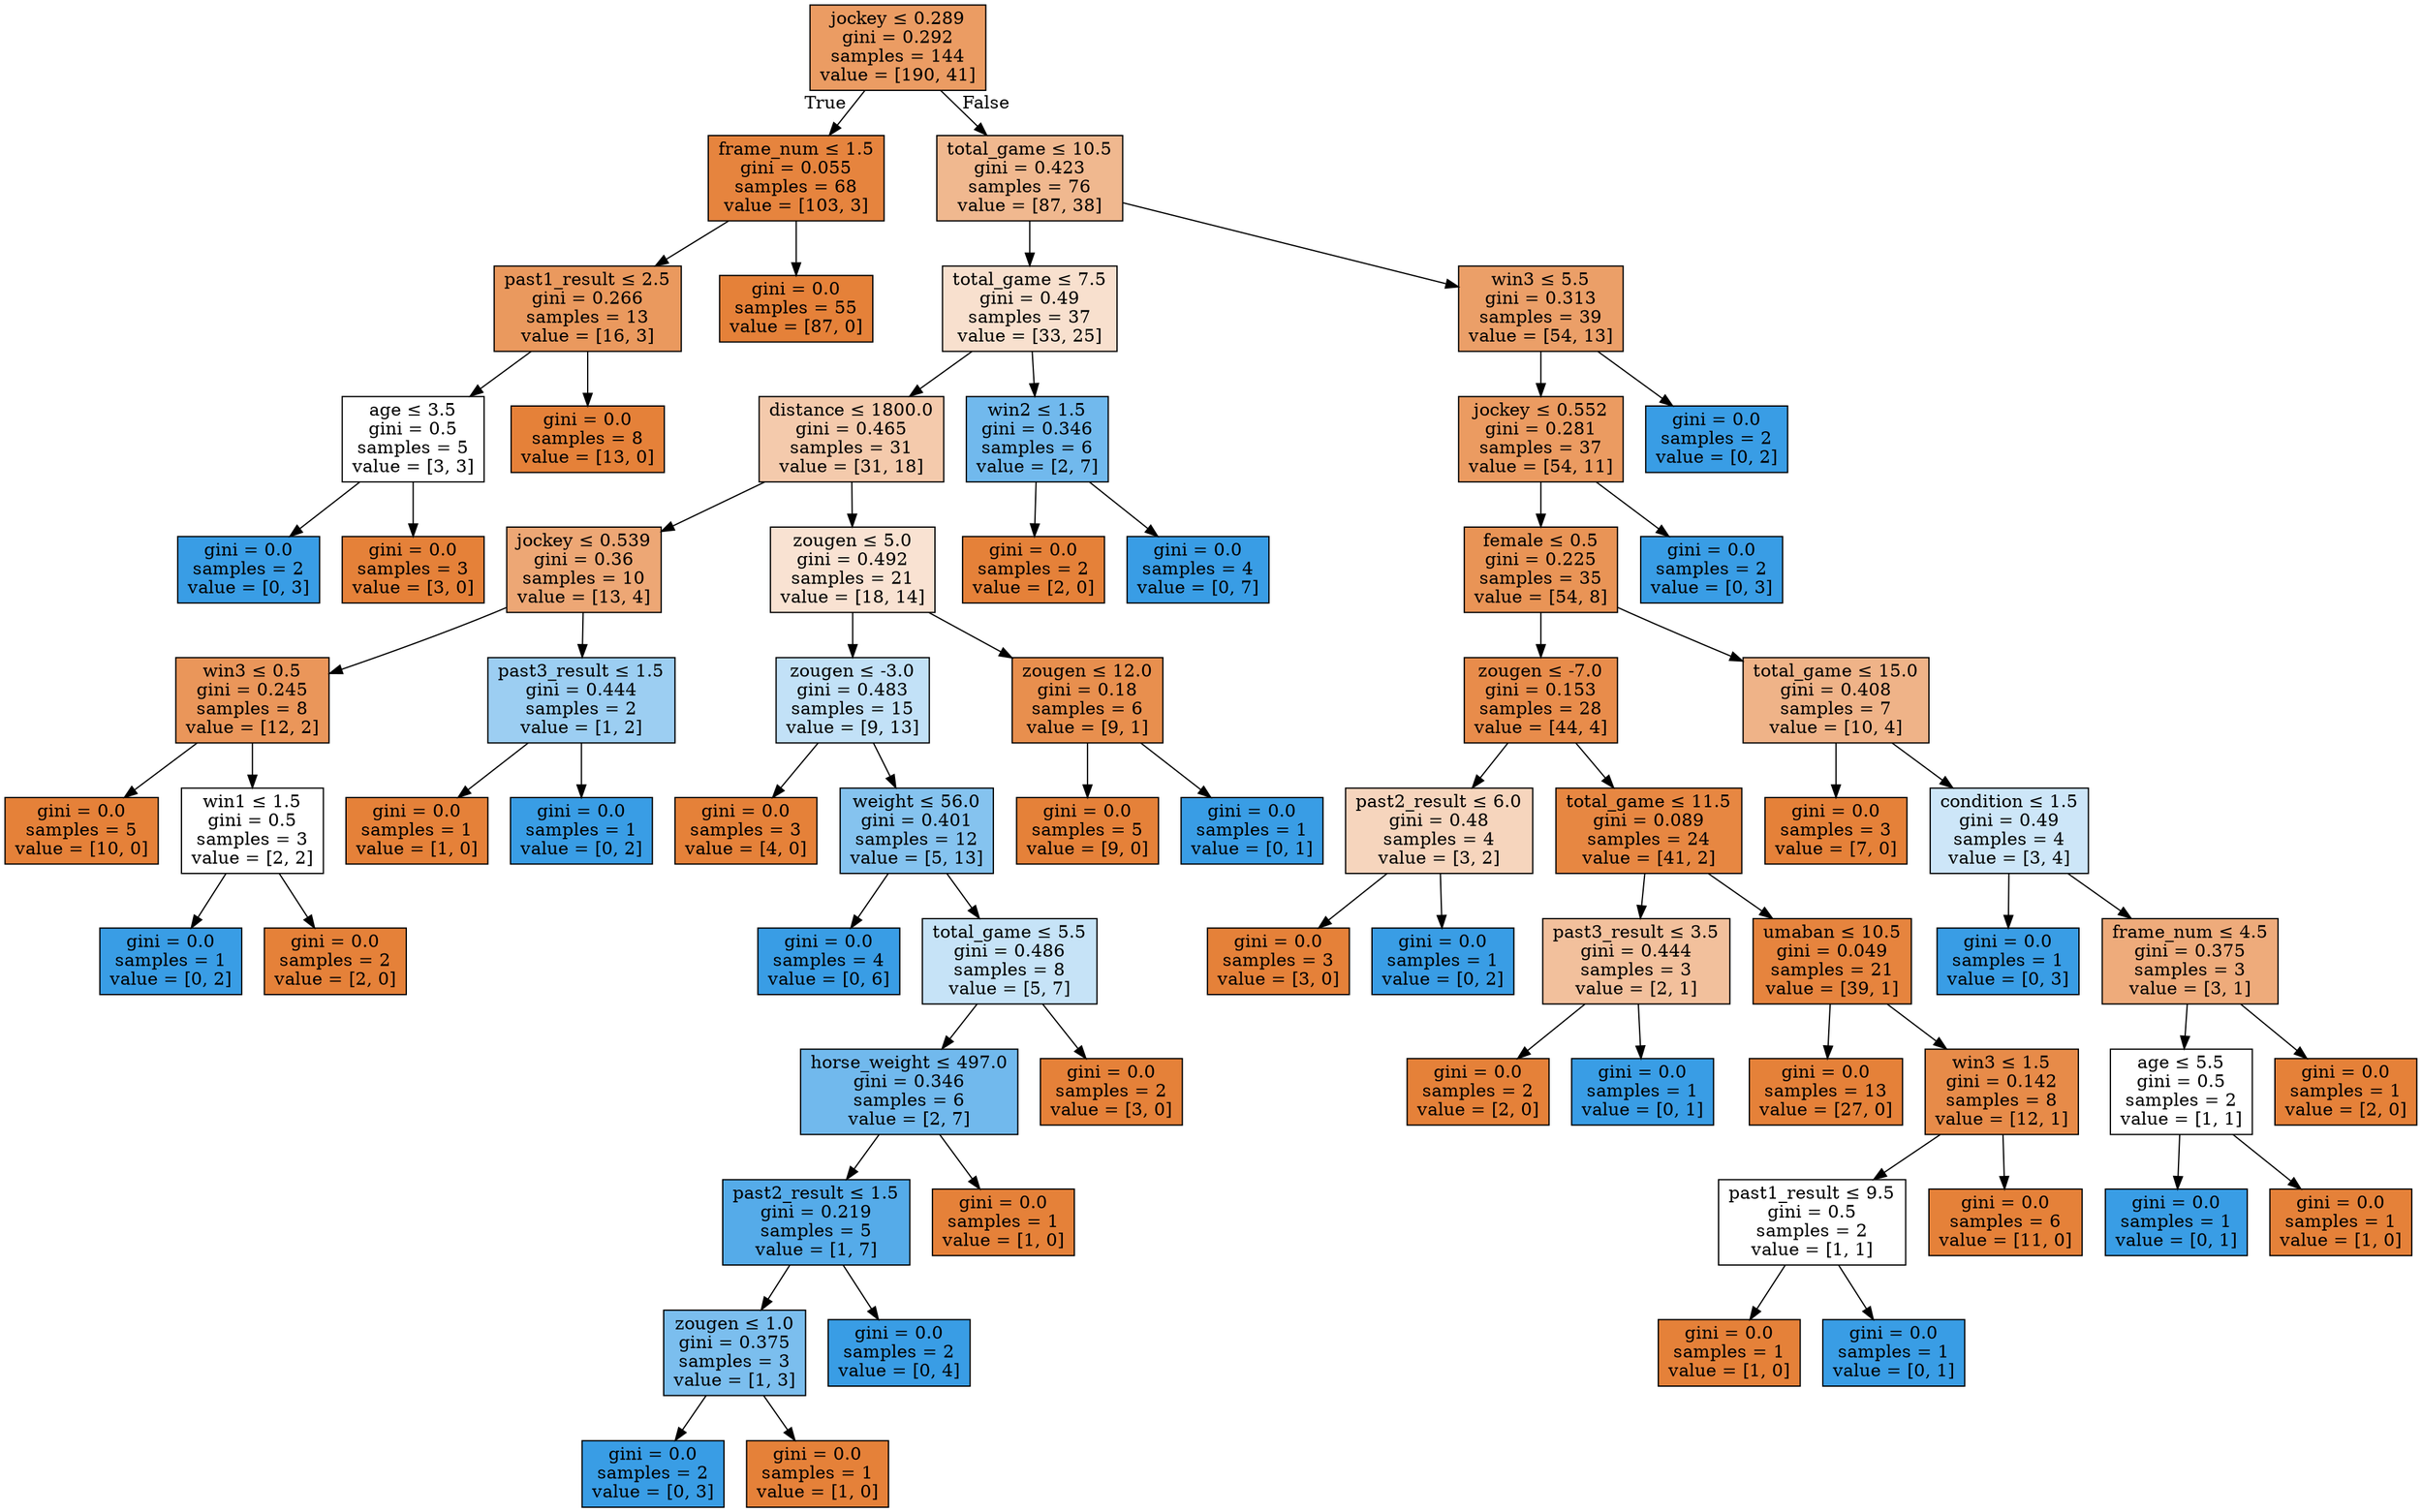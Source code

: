 digraph Tree {
node [shape=box, style="filled", color="black"] ;
0 [label=<jockey &le; 0.289<br/>gini = 0.292<br/>samples = 144<br/>value = [190, 41]>, fillcolor="#e58139c8"] ;
1 [label=<frame_num &le; 1.5<br/>gini = 0.055<br/>samples = 68<br/>value = [103, 3]>, fillcolor="#e58139f8"] ;
0 -> 1 [labeldistance=2.5, labelangle=45, headlabel="True"] ;
2 [label=<past1_result &le; 2.5<br/>gini = 0.266<br/>samples = 13<br/>value = [16, 3]>, fillcolor="#e58139cf"] ;
1 -> 2 ;
3 [label=<age &le; 3.5<br/>gini = 0.5<br/>samples = 5<br/>value = [3, 3]>, fillcolor="#e5813900"] ;
2 -> 3 ;
4 [label=<gini = 0.0<br/>samples = 2<br/>value = [0, 3]>, fillcolor="#399de5ff"] ;
3 -> 4 ;
5 [label=<gini = 0.0<br/>samples = 3<br/>value = [3, 0]>, fillcolor="#e58139ff"] ;
3 -> 5 ;
6 [label=<gini = 0.0<br/>samples = 8<br/>value = [13, 0]>, fillcolor="#e58139ff"] ;
2 -> 6 ;
7 [label=<gini = 0.0<br/>samples = 55<br/>value = [87, 0]>, fillcolor="#e58139ff"] ;
1 -> 7 ;
8 [label=<total_game &le; 10.5<br/>gini = 0.423<br/>samples = 76<br/>value = [87, 38]>, fillcolor="#e5813990"] ;
0 -> 8 [labeldistance=2.5, labelangle=-45, headlabel="False"] ;
9 [label=<total_game &le; 7.5<br/>gini = 0.49<br/>samples = 37<br/>value = [33, 25]>, fillcolor="#e581393e"] ;
8 -> 9 ;
10 [label=<distance &le; 1800.0<br/>gini = 0.465<br/>samples = 31<br/>value = [31, 18]>, fillcolor="#e581396b"] ;
9 -> 10 ;
11 [label=<jockey &le; 0.539<br/>gini = 0.36<br/>samples = 10<br/>value = [13, 4]>, fillcolor="#e58139b1"] ;
10 -> 11 ;
12 [label=<win3 &le; 0.5<br/>gini = 0.245<br/>samples = 8<br/>value = [12, 2]>, fillcolor="#e58139d4"] ;
11 -> 12 ;
13 [label=<gini = 0.0<br/>samples = 5<br/>value = [10, 0]>, fillcolor="#e58139ff"] ;
12 -> 13 ;
14 [label=<win1 &le; 1.5<br/>gini = 0.5<br/>samples = 3<br/>value = [2, 2]>, fillcolor="#e5813900"] ;
12 -> 14 ;
15 [label=<gini = 0.0<br/>samples = 1<br/>value = [0, 2]>, fillcolor="#399de5ff"] ;
14 -> 15 ;
16 [label=<gini = 0.0<br/>samples = 2<br/>value = [2, 0]>, fillcolor="#e58139ff"] ;
14 -> 16 ;
17 [label=<past3_result &le; 1.5<br/>gini = 0.444<br/>samples = 2<br/>value = [1, 2]>, fillcolor="#399de57f"] ;
11 -> 17 ;
18 [label=<gini = 0.0<br/>samples = 1<br/>value = [1, 0]>, fillcolor="#e58139ff"] ;
17 -> 18 ;
19 [label=<gini = 0.0<br/>samples = 1<br/>value = [0, 2]>, fillcolor="#399de5ff"] ;
17 -> 19 ;
20 [label=<zougen &le; 5.0<br/>gini = 0.492<br/>samples = 21<br/>value = [18, 14]>, fillcolor="#e5813939"] ;
10 -> 20 ;
21 [label=<zougen &le; -3.0<br/>gini = 0.483<br/>samples = 15<br/>value = [9, 13]>, fillcolor="#399de54e"] ;
20 -> 21 ;
22 [label=<gini = 0.0<br/>samples = 3<br/>value = [4, 0]>, fillcolor="#e58139ff"] ;
21 -> 22 ;
23 [label=<weight &le; 56.0<br/>gini = 0.401<br/>samples = 12<br/>value = [5, 13]>, fillcolor="#399de59d"] ;
21 -> 23 ;
24 [label=<gini = 0.0<br/>samples = 4<br/>value = [0, 6]>, fillcolor="#399de5ff"] ;
23 -> 24 ;
25 [label=<total_game &le; 5.5<br/>gini = 0.486<br/>samples = 8<br/>value = [5, 7]>, fillcolor="#399de549"] ;
23 -> 25 ;
26 [label=<horse_weight &le; 497.0<br/>gini = 0.346<br/>samples = 6<br/>value = [2, 7]>, fillcolor="#399de5b6"] ;
25 -> 26 ;
27 [label=<past2_result &le; 1.5<br/>gini = 0.219<br/>samples = 5<br/>value = [1, 7]>, fillcolor="#399de5db"] ;
26 -> 27 ;
28 [label=<zougen &le; 1.0<br/>gini = 0.375<br/>samples = 3<br/>value = [1, 3]>, fillcolor="#399de5aa"] ;
27 -> 28 ;
29 [label=<gini = 0.0<br/>samples = 2<br/>value = [0, 3]>, fillcolor="#399de5ff"] ;
28 -> 29 ;
30 [label=<gini = 0.0<br/>samples = 1<br/>value = [1, 0]>, fillcolor="#e58139ff"] ;
28 -> 30 ;
31 [label=<gini = 0.0<br/>samples = 2<br/>value = [0, 4]>, fillcolor="#399de5ff"] ;
27 -> 31 ;
32 [label=<gini = 0.0<br/>samples = 1<br/>value = [1, 0]>, fillcolor="#e58139ff"] ;
26 -> 32 ;
33 [label=<gini = 0.0<br/>samples = 2<br/>value = [3, 0]>, fillcolor="#e58139ff"] ;
25 -> 33 ;
34 [label=<zougen &le; 12.0<br/>gini = 0.18<br/>samples = 6<br/>value = [9, 1]>, fillcolor="#e58139e3"] ;
20 -> 34 ;
35 [label=<gini = 0.0<br/>samples = 5<br/>value = [9, 0]>, fillcolor="#e58139ff"] ;
34 -> 35 ;
36 [label=<gini = 0.0<br/>samples = 1<br/>value = [0, 1]>, fillcolor="#399de5ff"] ;
34 -> 36 ;
37 [label=<win2 &le; 1.5<br/>gini = 0.346<br/>samples = 6<br/>value = [2, 7]>, fillcolor="#399de5b6"] ;
9 -> 37 ;
38 [label=<gini = 0.0<br/>samples = 2<br/>value = [2, 0]>, fillcolor="#e58139ff"] ;
37 -> 38 ;
39 [label=<gini = 0.0<br/>samples = 4<br/>value = [0, 7]>, fillcolor="#399de5ff"] ;
37 -> 39 ;
40 [label=<win3 &le; 5.5<br/>gini = 0.313<br/>samples = 39<br/>value = [54, 13]>, fillcolor="#e58139c2"] ;
8 -> 40 ;
41 [label=<jockey &le; 0.552<br/>gini = 0.281<br/>samples = 37<br/>value = [54, 11]>, fillcolor="#e58139cb"] ;
40 -> 41 ;
42 [label=<female &le; 0.5<br/>gini = 0.225<br/>samples = 35<br/>value = [54, 8]>, fillcolor="#e58139d9"] ;
41 -> 42 ;
43 [label=<zougen &le; -7.0<br/>gini = 0.153<br/>samples = 28<br/>value = [44, 4]>, fillcolor="#e58139e8"] ;
42 -> 43 ;
44 [label=<past2_result &le; 6.0<br/>gini = 0.48<br/>samples = 4<br/>value = [3, 2]>, fillcolor="#e5813955"] ;
43 -> 44 ;
45 [label=<gini = 0.0<br/>samples = 3<br/>value = [3, 0]>, fillcolor="#e58139ff"] ;
44 -> 45 ;
46 [label=<gini = 0.0<br/>samples = 1<br/>value = [0, 2]>, fillcolor="#399de5ff"] ;
44 -> 46 ;
47 [label=<total_game &le; 11.5<br/>gini = 0.089<br/>samples = 24<br/>value = [41, 2]>, fillcolor="#e58139f3"] ;
43 -> 47 ;
48 [label=<past3_result &le; 3.5<br/>gini = 0.444<br/>samples = 3<br/>value = [2, 1]>, fillcolor="#e581397f"] ;
47 -> 48 ;
49 [label=<gini = 0.0<br/>samples = 2<br/>value = [2, 0]>, fillcolor="#e58139ff"] ;
48 -> 49 ;
50 [label=<gini = 0.0<br/>samples = 1<br/>value = [0, 1]>, fillcolor="#399de5ff"] ;
48 -> 50 ;
51 [label=<umaban &le; 10.5<br/>gini = 0.049<br/>samples = 21<br/>value = [39, 1]>, fillcolor="#e58139f8"] ;
47 -> 51 ;
52 [label=<gini = 0.0<br/>samples = 13<br/>value = [27, 0]>, fillcolor="#e58139ff"] ;
51 -> 52 ;
53 [label=<win3 &le; 1.5<br/>gini = 0.142<br/>samples = 8<br/>value = [12, 1]>, fillcolor="#e58139ea"] ;
51 -> 53 ;
54 [label=<past1_result &le; 9.5<br/>gini = 0.5<br/>samples = 2<br/>value = [1, 1]>, fillcolor="#e5813900"] ;
53 -> 54 ;
55 [label=<gini = 0.0<br/>samples = 1<br/>value = [1, 0]>, fillcolor="#e58139ff"] ;
54 -> 55 ;
56 [label=<gini = 0.0<br/>samples = 1<br/>value = [0, 1]>, fillcolor="#399de5ff"] ;
54 -> 56 ;
57 [label=<gini = 0.0<br/>samples = 6<br/>value = [11, 0]>, fillcolor="#e58139ff"] ;
53 -> 57 ;
58 [label=<total_game &le; 15.0<br/>gini = 0.408<br/>samples = 7<br/>value = [10, 4]>, fillcolor="#e5813999"] ;
42 -> 58 ;
59 [label=<gini = 0.0<br/>samples = 3<br/>value = [7, 0]>, fillcolor="#e58139ff"] ;
58 -> 59 ;
60 [label=<condition &le; 1.5<br/>gini = 0.49<br/>samples = 4<br/>value = [3, 4]>, fillcolor="#399de540"] ;
58 -> 60 ;
61 [label=<gini = 0.0<br/>samples = 1<br/>value = [0, 3]>, fillcolor="#399de5ff"] ;
60 -> 61 ;
62 [label=<frame_num &le; 4.5<br/>gini = 0.375<br/>samples = 3<br/>value = [3, 1]>, fillcolor="#e58139aa"] ;
60 -> 62 ;
63 [label=<age &le; 5.5<br/>gini = 0.5<br/>samples = 2<br/>value = [1, 1]>, fillcolor="#e5813900"] ;
62 -> 63 ;
64 [label=<gini = 0.0<br/>samples = 1<br/>value = [0, 1]>, fillcolor="#399de5ff"] ;
63 -> 64 ;
65 [label=<gini = 0.0<br/>samples = 1<br/>value = [1, 0]>, fillcolor="#e58139ff"] ;
63 -> 65 ;
66 [label=<gini = 0.0<br/>samples = 1<br/>value = [2, 0]>, fillcolor="#e58139ff"] ;
62 -> 66 ;
67 [label=<gini = 0.0<br/>samples = 2<br/>value = [0, 3]>, fillcolor="#399de5ff"] ;
41 -> 67 ;
68 [label=<gini = 0.0<br/>samples = 2<br/>value = [0, 2]>, fillcolor="#399de5ff"] ;
40 -> 68 ;
}